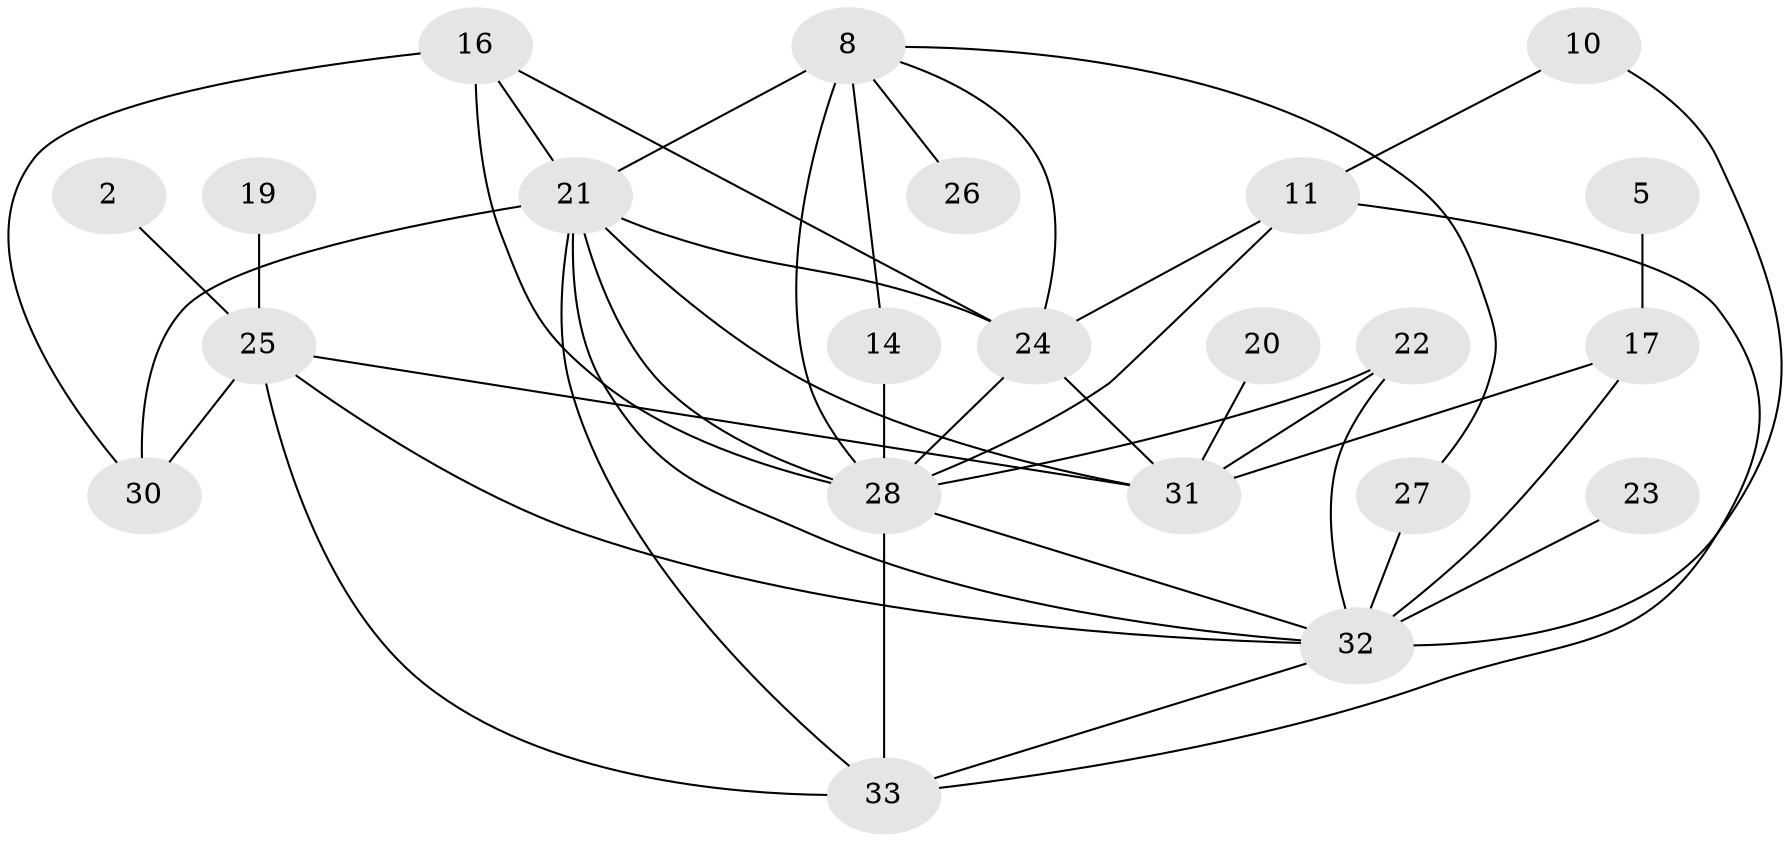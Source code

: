 // original degree distribution, {2: 0.24615384615384617, 4: 0.13846153846153847, 0: 0.15384615384615385, 1: 0.18461538461538463, 5: 0.046153846153846156, 3: 0.16923076923076924, 7: 0.03076923076923077, 8: 0.03076923076923077}
// Generated by graph-tools (version 1.1) at 2025/25/03/09/25 03:25:16]
// undirected, 22 vertices, 42 edges
graph export_dot {
graph [start="1"]
  node [color=gray90,style=filled];
  2;
  5;
  8;
  10;
  11;
  14;
  16;
  17;
  19;
  20;
  21;
  22;
  23;
  24;
  25;
  26;
  27;
  28;
  30;
  31;
  32;
  33;
  2 -- 25 [weight=1.0];
  5 -- 17 [weight=1.0];
  8 -- 14 [weight=1.0];
  8 -- 21 [weight=1.0];
  8 -- 24 [weight=1.0];
  8 -- 26 [weight=1.0];
  8 -- 27 [weight=1.0];
  8 -- 28 [weight=2.0];
  10 -- 11 [weight=1.0];
  10 -- 32 [weight=1.0];
  11 -- 24 [weight=1.0];
  11 -- 28 [weight=1.0];
  11 -- 33 [weight=1.0];
  14 -- 28 [weight=1.0];
  16 -- 21 [weight=1.0];
  16 -- 24 [weight=1.0];
  16 -- 28 [weight=1.0];
  16 -- 30 [weight=1.0];
  17 -- 31 [weight=1.0];
  17 -- 32 [weight=1.0];
  19 -- 25 [weight=1.0];
  20 -- 31 [weight=2.0];
  21 -- 24 [weight=2.0];
  21 -- 28 [weight=1.0];
  21 -- 30 [weight=1.0];
  21 -- 31 [weight=1.0];
  21 -- 32 [weight=1.0];
  21 -- 33 [weight=1.0];
  22 -- 28 [weight=1.0];
  22 -- 31 [weight=1.0];
  22 -- 32 [weight=1.0];
  23 -- 32 [weight=1.0];
  24 -- 28 [weight=1.0];
  24 -- 31 [weight=1.0];
  25 -- 30 [weight=1.0];
  25 -- 31 [weight=1.0];
  25 -- 32 [weight=1.0];
  25 -- 33 [weight=1.0];
  27 -- 32 [weight=2.0];
  28 -- 32 [weight=1.0];
  28 -- 33 [weight=2.0];
  32 -- 33 [weight=1.0];
}

